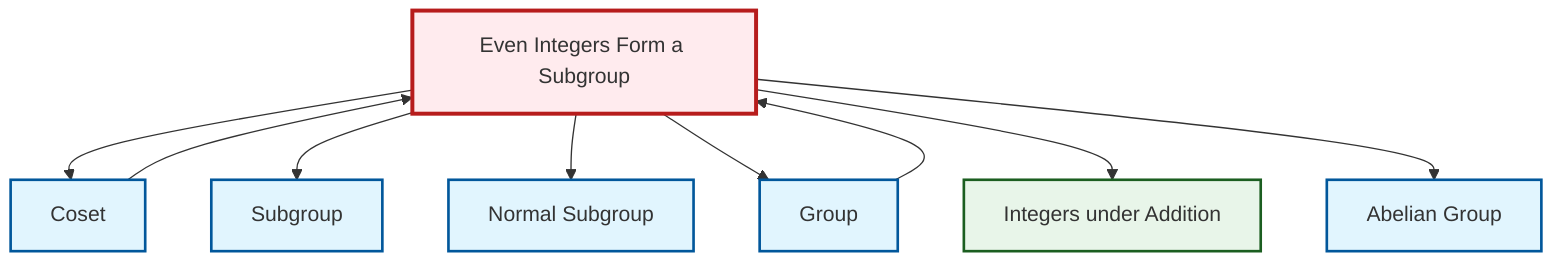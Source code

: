 graph TD
    classDef definition fill:#e1f5fe,stroke:#01579b,stroke-width:2px
    classDef theorem fill:#f3e5f5,stroke:#4a148c,stroke-width:2px
    classDef axiom fill:#fff3e0,stroke:#e65100,stroke-width:2px
    classDef example fill:#e8f5e9,stroke:#1b5e20,stroke-width:2px
    classDef current fill:#ffebee,stroke:#b71c1c,stroke-width:3px
    ex-integers-addition["Integers under Addition"]:::example
    def-abelian-group["Abelian Group"]:::definition
    def-normal-subgroup["Normal Subgroup"]:::definition
    def-subgroup["Subgroup"]:::definition
    ex-even-integers-subgroup["Even Integers Form a Subgroup"]:::example
    def-coset["Coset"]:::definition
    def-group["Group"]:::definition
    ex-even-integers-subgroup --> def-coset
    ex-even-integers-subgroup --> def-subgroup
    def-group --> ex-even-integers-subgroup
    ex-even-integers-subgroup --> def-normal-subgroup
    ex-even-integers-subgroup --> def-group
    ex-even-integers-subgroup --> ex-integers-addition
    def-coset --> ex-even-integers-subgroup
    ex-even-integers-subgroup --> def-abelian-group
    class ex-even-integers-subgroup current